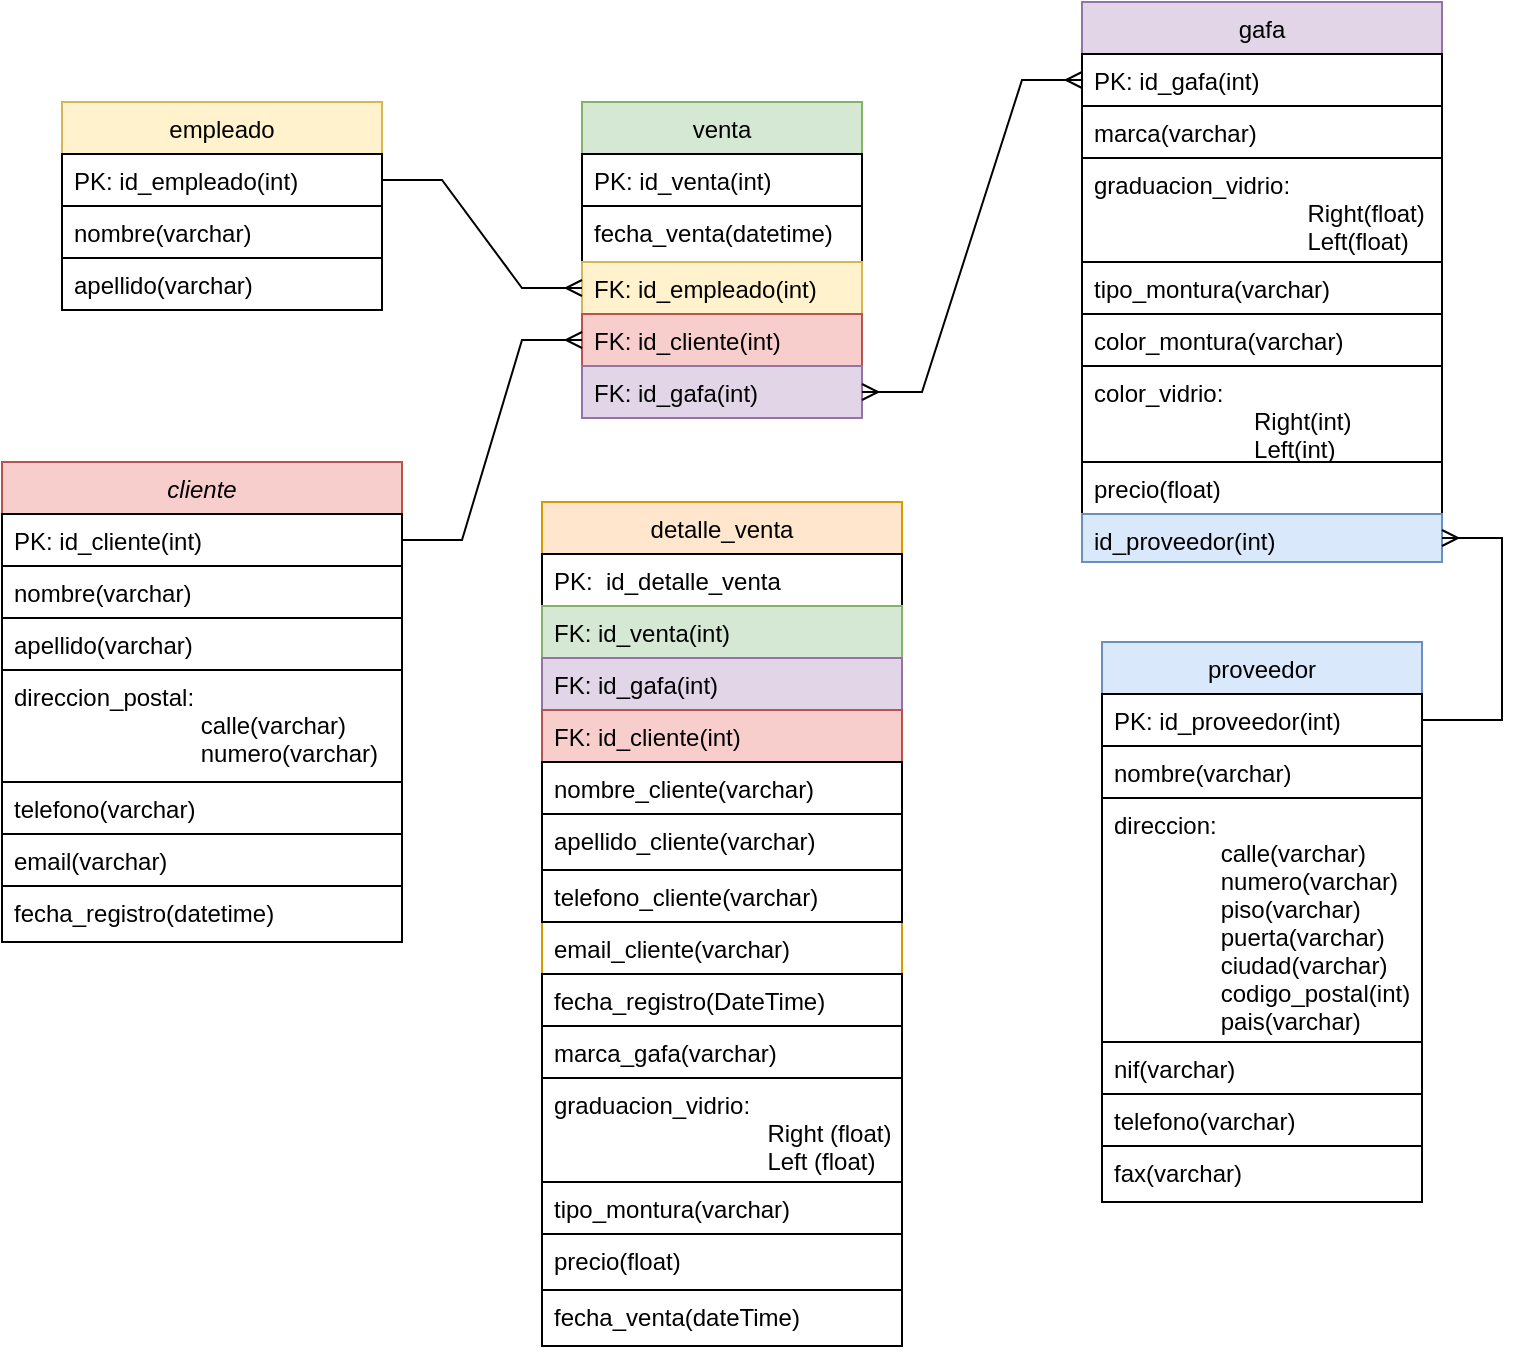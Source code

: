 <mxfile version="23.0.1" type="device">
  <diagram id="C5RBs43oDa-KdzZeNtuy" name="Page-1">
    <mxGraphModel dx="835" dy="536" grid="1" gridSize="10" guides="1" tooltips="1" connect="1" arrows="1" fold="1" page="1" pageScale="1" pageWidth="827" pageHeight="1169" math="0" shadow="0">
      <root>
        <mxCell id="WIyWlLk6GJQsqaUBKTNV-0" />
        <mxCell id="WIyWlLk6GJQsqaUBKTNV-1" parent="WIyWlLk6GJQsqaUBKTNV-0" />
        <mxCell id="zkfFHV4jXpPFQw0GAbJ--0" value="cliente" style="swimlane;fontStyle=2;align=center;verticalAlign=top;childLayout=stackLayout;horizontal=1;startSize=26;horizontalStack=0;resizeParent=1;resizeLast=0;collapsible=1;marginBottom=0;rounded=0;shadow=0;strokeWidth=1;fillColor=#f8cecc;strokeColor=#b85450;" parent="WIyWlLk6GJQsqaUBKTNV-1" vertex="1">
          <mxGeometry x="10" y="290" width="200" height="240" as="geometry">
            <mxRectangle x="230" y="140" width="160" height="26" as="alternateBounds" />
          </mxGeometry>
        </mxCell>
        <mxCell id="zkfFHV4jXpPFQw0GAbJ--1" value="PK: id_cliente(int)" style="text;align=left;verticalAlign=top;spacingLeft=4;spacingRight=4;overflow=hidden;rotatable=0;points=[[0,0.5],[1,0.5]];portConstraint=eastwest;strokeColor=default;" parent="zkfFHV4jXpPFQw0GAbJ--0" vertex="1">
          <mxGeometry y="26" width="200" height="26" as="geometry" />
        </mxCell>
        <mxCell id="zkfFHV4jXpPFQw0GAbJ--2" value="nombre(varchar)" style="text;align=left;verticalAlign=top;spacingLeft=4;spacingRight=4;overflow=hidden;rotatable=0;points=[[0,0.5],[1,0.5]];portConstraint=eastwest;rounded=0;shadow=0;html=0;strokeColor=default;" parent="zkfFHV4jXpPFQw0GAbJ--0" vertex="1">
          <mxGeometry y="52" width="200" height="26" as="geometry" />
        </mxCell>
        <mxCell id="zkfFHV4jXpPFQw0GAbJ--3" value="apellido(varchar)" style="text;align=left;verticalAlign=top;spacingLeft=4;spacingRight=4;overflow=hidden;rotatable=0;points=[[0,0.5],[1,0.5]];portConstraint=eastwest;rounded=0;shadow=0;html=0;strokeColor=default;" parent="zkfFHV4jXpPFQw0GAbJ--0" vertex="1">
          <mxGeometry y="78" width="200" height="26" as="geometry" />
        </mxCell>
        <mxCell id="82wqBcHYUEcF36yQEHFn-0" value="direccion_postal:&#xa;                            calle(varchar)&#xa;                            numero(varchar)" style="text;align=left;verticalAlign=top;spacingLeft=4;spacingRight=4;overflow=hidden;rotatable=0;points=[[0,0.5],[1,0.5]];portConstraint=eastwest;rounded=0;shadow=0;html=0;strokeColor=default;" vertex="1" parent="zkfFHV4jXpPFQw0GAbJ--0">
          <mxGeometry y="104" width="200" height="56" as="geometry" />
        </mxCell>
        <mxCell id="82wqBcHYUEcF36yQEHFn-1" value="telefono(varchar)" style="text;align=left;verticalAlign=top;spacingLeft=4;spacingRight=4;overflow=hidden;rotatable=0;points=[[0,0.5],[1,0.5]];portConstraint=eastwest;rounded=0;shadow=0;html=0;strokeColor=default;" vertex="1" parent="zkfFHV4jXpPFQw0GAbJ--0">
          <mxGeometry y="160" width="200" height="26" as="geometry" />
        </mxCell>
        <mxCell id="82wqBcHYUEcF36yQEHFn-2" value="email(varchar)" style="text;align=left;verticalAlign=top;spacingLeft=4;spacingRight=4;overflow=hidden;rotatable=0;points=[[0,0.5],[1,0.5]];portConstraint=eastwest;rounded=0;shadow=0;html=0;strokeColor=default;" vertex="1" parent="zkfFHV4jXpPFQw0GAbJ--0">
          <mxGeometry y="186" width="200" height="26" as="geometry" />
        </mxCell>
        <mxCell id="82wqBcHYUEcF36yQEHFn-3" value="fecha_registro(datetime)" style="text;align=left;verticalAlign=top;spacingLeft=4;spacingRight=4;overflow=hidden;rotatable=0;points=[[0,0.5],[1,0.5]];portConstraint=eastwest;rounded=0;shadow=0;html=0;strokeColor=default;" vertex="1" parent="zkfFHV4jXpPFQw0GAbJ--0">
          <mxGeometry y="212" width="200" height="28" as="geometry" />
        </mxCell>
        <mxCell id="zkfFHV4jXpPFQw0GAbJ--17" value="empleado" style="swimlane;fontStyle=0;align=center;verticalAlign=top;childLayout=stackLayout;horizontal=1;startSize=26;horizontalStack=0;resizeParent=1;resizeLast=0;collapsible=1;marginBottom=0;rounded=0;shadow=0;strokeWidth=1;fillColor=#fff2cc;strokeColor=#d6b656;" parent="WIyWlLk6GJQsqaUBKTNV-1" vertex="1">
          <mxGeometry x="40" y="110" width="160" height="104" as="geometry">
            <mxRectangle x="550" y="140" width="160" height="26" as="alternateBounds" />
          </mxGeometry>
        </mxCell>
        <mxCell id="zkfFHV4jXpPFQw0GAbJ--18" value="PK: id_empleado(int)" style="text;align=left;verticalAlign=top;spacingLeft=4;spacingRight=4;overflow=hidden;rotatable=0;points=[[0,0.5],[1,0.5]];portConstraint=eastwest;strokeColor=default;" parent="zkfFHV4jXpPFQw0GAbJ--17" vertex="1">
          <mxGeometry y="26" width="160" height="26" as="geometry" />
        </mxCell>
        <mxCell id="zkfFHV4jXpPFQw0GAbJ--19" value="nombre(varchar)" style="text;align=left;verticalAlign=top;spacingLeft=4;spacingRight=4;overflow=hidden;rotatable=0;points=[[0,0.5],[1,0.5]];portConstraint=eastwest;rounded=0;shadow=0;html=0;strokeColor=default;" parent="zkfFHV4jXpPFQw0GAbJ--17" vertex="1">
          <mxGeometry y="52" width="160" height="26" as="geometry" />
        </mxCell>
        <mxCell id="zkfFHV4jXpPFQw0GAbJ--20" value="apellido(varchar)" style="text;align=left;verticalAlign=top;spacingLeft=4;spacingRight=4;overflow=hidden;rotatable=0;points=[[0,0.5],[1,0.5]];portConstraint=eastwest;rounded=0;shadow=0;html=0;strokeColor=default;" parent="zkfFHV4jXpPFQw0GAbJ--17" vertex="1">
          <mxGeometry y="78" width="160" height="26" as="geometry" />
        </mxCell>
        <mxCell id="82wqBcHYUEcF36yQEHFn-4" value="gafa" style="swimlane;fontStyle=0;align=center;verticalAlign=top;childLayout=stackLayout;horizontal=1;startSize=26;horizontalStack=0;resizeParent=1;resizeLast=0;collapsible=1;marginBottom=0;rounded=0;shadow=0;strokeWidth=1;fillColor=#e1d5e7;strokeColor=#9673a6;" vertex="1" parent="WIyWlLk6GJQsqaUBKTNV-1">
          <mxGeometry x="550" y="60" width="180" height="280" as="geometry">
            <mxRectangle x="550" y="140" width="160" height="26" as="alternateBounds" />
          </mxGeometry>
        </mxCell>
        <mxCell id="82wqBcHYUEcF36yQEHFn-5" value="PK: id_gafa(int)" style="text;align=left;verticalAlign=top;spacingLeft=4;spacingRight=4;overflow=hidden;rotatable=0;points=[[0,0.5],[1,0.5]];portConstraint=eastwest;strokeColor=default;" vertex="1" parent="82wqBcHYUEcF36yQEHFn-4">
          <mxGeometry y="26" width="180" height="26" as="geometry" />
        </mxCell>
        <mxCell id="82wqBcHYUEcF36yQEHFn-6" value="marca(varchar)" style="text;align=left;verticalAlign=top;spacingLeft=4;spacingRight=4;overflow=hidden;rotatable=0;points=[[0,0.5],[1,0.5]];portConstraint=eastwest;rounded=0;shadow=0;html=0;strokeColor=default;" vertex="1" parent="82wqBcHYUEcF36yQEHFn-4">
          <mxGeometry y="52" width="180" height="26" as="geometry" />
        </mxCell>
        <mxCell id="82wqBcHYUEcF36yQEHFn-7" value="graduacion_vidrio: &#xa;                                Right(float)&#xa;                                Left(float)" style="text;align=left;verticalAlign=top;spacingLeft=4;spacingRight=4;overflow=hidden;rotatable=0;points=[[0,0.5],[1,0.5]];portConstraint=eastwest;rounded=0;shadow=0;html=0;strokeColor=default;" vertex="1" parent="82wqBcHYUEcF36yQEHFn-4">
          <mxGeometry y="78" width="180" height="52" as="geometry" />
        </mxCell>
        <mxCell id="82wqBcHYUEcF36yQEHFn-8" value="tipo_montura(varchar)&#xa; " style="text;align=left;verticalAlign=top;spacingLeft=4;spacingRight=4;overflow=hidden;rotatable=0;points=[[0,0.5],[1,0.5]];portConstraint=eastwest;rounded=0;shadow=0;html=0;strokeColor=default;" vertex="1" parent="82wqBcHYUEcF36yQEHFn-4">
          <mxGeometry y="130" width="180" height="26" as="geometry" />
        </mxCell>
        <mxCell id="82wqBcHYUEcF36yQEHFn-9" value="color_montura(varchar)" style="text;align=left;verticalAlign=top;spacingLeft=4;spacingRight=4;overflow=hidden;rotatable=0;points=[[0,0.5],[1,0.5]];portConstraint=eastwest;rounded=0;shadow=0;html=0;strokeColor=default;" vertex="1" parent="82wqBcHYUEcF36yQEHFn-4">
          <mxGeometry y="156" width="180" height="26" as="geometry" />
        </mxCell>
        <mxCell id="82wqBcHYUEcF36yQEHFn-11" value="color_vidrio:&#xa;                        Right(int)&#xa;                        Left(int)" style="text;align=left;verticalAlign=top;spacingLeft=4;spacingRight=4;overflow=hidden;rotatable=0;points=[[0,0.5],[1,0.5]];portConstraint=eastwest;strokeColor=default;" vertex="1" parent="82wqBcHYUEcF36yQEHFn-4">
          <mxGeometry y="182" width="180" height="48" as="geometry" />
        </mxCell>
        <mxCell id="82wqBcHYUEcF36yQEHFn-12" value="precio(float)" style="text;align=left;verticalAlign=top;spacingLeft=4;spacingRight=4;overflow=hidden;rotatable=0;points=[[0,0.5],[1,0.5]];portConstraint=eastwest;strokeColor=default;" vertex="1" parent="82wqBcHYUEcF36yQEHFn-4">
          <mxGeometry y="230" width="180" height="26" as="geometry" />
        </mxCell>
        <mxCell id="82wqBcHYUEcF36yQEHFn-13" value="id_proveedor(int)" style="text;align=left;verticalAlign=top;spacingLeft=4;spacingRight=4;overflow=hidden;rotatable=0;points=[[0,0.5],[1,0.5]];portConstraint=eastwest;fillColor=#dae8fc;strokeColor=#6c8ebf;" vertex="1" parent="82wqBcHYUEcF36yQEHFn-4">
          <mxGeometry y="256" width="180" height="24" as="geometry" />
        </mxCell>
        <mxCell id="82wqBcHYUEcF36yQEHFn-15" value="proveedor" style="swimlane;fontStyle=0;align=center;verticalAlign=top;childLayout=stackLayout;horizontal=1;startSize=26;horizontalStack=0;resizeParent=1;resizeLast=0;collapsible=1;marginBottom=0;rounded=0;shadow=0;strokeWidth=1;fillColor=#dae8fc;strokeColor=#6c8ebf;" vertex="1" parent="WIyWlLk6GJQsqaUBKTNV-1">
          <mxGeometry x="560" y="380" width="160" height="280" as="geometry">
            <mxRectangle x="550" y="140" width="160" height="26" as="alternateBounds" />
          </mxGeometry>
        </mxCell>
        <mxCell id="82wqBcHYUEcF36yQEHFn-16" value="PK: id_proveedor(int)" style="text;align=left;verticalAlign=top;spacingLeft=4;spacingRight=4;overflow=hidden;rotatable=0;points=[[0,0.5],[1,0.5]];portConstraint=eastwest;fillColor=none;strokeColor=default;" vertex="1" parent="82wqBcHYUEcF36yQEHFn-15">
          <mxGeometry y="26" width="160" height="26" as="geometry" />
        </mxCell>
        <mxCell id="82wqBcHYUEcF36yQEHFn-17" value="nombre(varchar)" style="text;align=left;verticalAlign=top;spacingLeft=4;spacingRight=4;overflow=hidden;rotatable=0;points=[[0,0.5],[1,0.5]];portConstraint=eastwest;rounded=0;shadow=0;html=0;strokeColor=default;" vertex="1" parent="82wqBcHYUEcF36yQEHFn-15">
          <mxGeometry y="52" width="160" height="26" as="geometry" />
        </mxCell>
        <mxCell id="82wqBcHYUEcF36yQEHFn-18" value="direccion:&#xa;                calle(varchar)&#xa;                numero(varchar)&#xa;                piso(varchar)                &#xa;                puerta(varchar)&#xa;                ciudad(varchar)&#xa;                codigo_postal(int)                &#xa;                pais(varchar)" style="text;align=left;verticalAlign=top;spacingLeft=4;spacingRight=4;overflow=hidden;rotatable=0;points=[[0,0.5],[1,0.5]];portConstraint=eastwest;rounded=0;shadow=0;html=0;strokeColor=default;" vertex="1" parent="82wqBcHYUEcF36yQEHFn-15">
          <mxGeometry y="78" width="160" height="122" as="geometry" />
        </mxCell>
        <mxCell id="82wqBcHYUEcF36yQEHFn-21" value="nif(varchar)" style="text;align=left;verticalAlign=top;spacingLeft=4;spacingRight=4;overflow=hidden;rotatable=0;points=[[0,0.5],[1,0.5]];portConstraint=eastwest;strokeColor=default;" vertex="1" parent="82wqBcHYUEcF36yQEHFn-15">
          <mxGeometry y="200" width="160" height="26" as="geometry" />
        </mxCell>
        <mxCell id="82wqBcHYUEcF36yQEHFn-19" value="telefono(varchar)" style="text;align=left;verticalAlign=top;spacingLeft=4;spacingRight=4;overflow=hidden;rotatable=0;points=[[0,0.5],[1,0.5]];portConstraint=eastwest;rounded=0;shadow=0;html=0;strokeColor=default;" vertex="1" parent="82wqBcHYUEcF36yQEHFn-15">
          <mxGeometry y="226" width="160" height="26" as="geometry" />
        </mxCell>
        <mxCell id="82wqBcHYUEcF36yQEHFn-20" value="fax(varchar)" style="text;align=left;verticalAlign=top;spacingLeft=4;spacingRight=4;overflow=hidden;rotatable=0;points=[[0,0.5],[1,0.5]];portConstraint=eastwest;rounded=0;shadow=0;html=0;strokeColor=default;" vertex="1" parent="82wqBcHYUEcF36yQEHFn-15">
          <mxGeometry y="252" width="160" height="28" as="geometry" />
        </mxCell>
        <mxCell id="82wqBcHYUEcF36yQEHFn-24" value="venta" style="swimlane;fontStyle=0;align=center;verticalAlign=top;childLayout=stackLayout;horizontal=1;startSize=26;horizontalStack=0;resizeParent=1;resizeLast=0;collapsible=1;marginBottom=0;rounded=0;shadow=0;strokeWidth=1;fillColor=#d5e8d4;strokeColor=#82b366;" vertex="1" parent="WIyWlLk6GJQsqaUBKTNV-1">
          <mxGeometry x="300" y="110" width="140" height="158" as="geometry">
            <mxRectangle x="550" y="140" width="160" height="26" as="alternateBounds" />
          </mxGeometry>
        </mxCell>
        <mxCell id="82wqBcHYUEcF36yQEHFn-25" value="PK: id_venta(int)" style="text;align=left;verticalAlign=top;spacingLeft=4;spacingRight=4;overflow=hidden;rotatable=0;points=[[0,0.5],[1,0.5]];portConstraint=eastwest;fillColor=none;strokeColor=default;" vertex="1" parent="82wqBcHYUEcF36yQEHFn-24">
          <mxGeometry y="26" width="140" height="26" as="geometry" />
        </mxCell>
        <mxCell id="82wqBcHYUEcF36yQEHFn-30" value="fecha_venta(datetime)" style="text;align=left;verticalAlign=top;spacingLeft=4;spacingRight=4;overflow=hidden;rotatable=0;points=[[0,0.5],[1,0.5]];portConstraint=eastwest;rounded=0;shadow=0;html=0;strokeColor=default;" vertex="1" parent="82wqBcHYUEcF36yQEHFn-24">
          <mxGeometry y="52" width="140" height="28" as="geometry" />
        </mxCell>
        <mxCell id="82wqBcHYUEcF36yQEHFn-29" value="FK: id_empleado(int)" style="text;align=left;verticalAlign=top;spacingLeft=4;spacingRight=4;overflow=hidden;rotatable=0;points=[[0,0.5],[1,0.5]];portConstraint=eastwest;rounded=0;shadow=0;html=0;strokeColor=#d6b656;fillColor=#fff2cc;" vertex="1" parent="82wqBcHYUEcF36yQEHFn-24">
          <mxGeometry y="80" width="140" height="26" as="geometry" />
        </mxCell>
        <mxCell id="82wqBcHYUEcF36yQEHFn-26" value="FK: id_cliente(int)" style="text;align=left;verticalAlign=top;spacingLeft=4;spacingRight=4;overflow=hidden;rotatable=0;points=[[0,0.5],[1,0.5]];portConstraint=eastwest;rounded=0;shadow=0;html=0;strokeColor=#b85450;fillColor=#f8cecc;" vertex="1" parent="82wqBcHYUEcF36yQEHFn-24">
          <mxGeometry y="106" width="140" height="26" as="geometry" />
        </mxCell>
        <mxCell id="82wqBcHYUEcF36yQEHFn-28" value="FK: id_gafa(int)" style="text;align=left;verticalAlign=top;spacingLeft=4;spacingRight=4;overflow=hidden;rotatable=0;points=[[0,0.5],[1,0.5]];portConstraint=eastwest;strokeColor=#9673a6;fillColor=#e1d5e7;" vertex="1" parent="82wqBcHYUEcF36yQEHFn-24">
          <mxGeometry y="132" width="140" height="26" as="geometry" />
        </mxCell>
        <mxCell id="82wqBcHYUEcF36yQEHFn-31" value="detalle_venta" style="swimlane;fontStyle=0;align=center;verticalAlign=top;childLayout=stackLayout;horizontal=1;startSize=26;horizontalStack=0;resizeParent=1;resizeLast=0;collapsible=1;marginBottom=0;rounded=0;shadow=0;strokeWidth=1;fillColor=#ffe6cc;strokeColor=#d79b00;" vertex="1" parent="WIyWlLk6GJQsqaUBKTNV-1">
          <mxGeometry x="280" y="310" width="180" height="422" as="geometry">
            <mxRectangle x="550" y="140" width="160" height="26" as="alternateBounds" />
          </mxGeometry>
        </mxCell>
        <mxCell id="82wqBcHYUEcF36yQEHFn-68" value="PK:  id_detalle_venta" style="text;align=left;verticalAlign=top;spacingLeft=4;spacingRight=4;overflow=hidden;rotatable=0;points=[[0,0.5],[1,0.5]];portConstraint=eastwest;fillColor=none;strokeColor=default;" vertex="1" parent="82wqBcHYUEcF36yQEHFn-31">
          <mxGeometry y="26" width="180" height="26" as="geometry" />
        </mxCell>
        <mxCell id="82wqBcHYUEcF36yQEHFn-65" value="FK: id_venta(int)" style="text;align=left;verticalAlign=top;spacingLeft=4;spacingRight=4;overflow=hidden;rotatable=0;points=[[0,0.5],[1,0.5]];portConstraint=eastwest;fillColor=#d5e8d4;strokeColor=#82b366;" vertex="1" parent="82wqBcHYUEcF36yQEHFn-31">
          <mxGeometry y="52" width="180" height="26" as="geometry" />
        </mxCell>
        <mxCell id="82wqBcHYUEcF36yQEHFn-43" value="FK: id_gafa(int)" style="text;align=left;verticalAlign=top;spacingLeft=4;spacingRight=4;overflow=hidden;rotatable=0;points=[[0,0.5],[1,0.5]];portConstraint=eastwest;strokeColor=#9673a6;fillColor=#e1d5e7;" vertex="1" parent="82wqBcHYUEcF36yQEHFn-31">
          <mxGeometry y="78" width="180" height="26" as="geometry" />
        </mxCell>
        <mxCell id="82wqBcHYUEcF36yQEHFn-42" value="FK: id_cliente(int)" style="text;align=left;verticalAlign=top;spacingLeft=4;spacingRight=4;overflow=hidden;rotatable=0;points=[[0,0.5],[1,0.5]];portConstraint=eastwest;rounded=0;shadow=0;html=0;strokeColor=#b85450;fillColor=#f8cecc;" vertex="1" parent="82wqBcHYUEcF36yQEHFn-31">
          <mxGeometry y="104" width="180" height="26" as="geometry" />
        </mxCell>
        <mxCell id="82wqBcHYUEcF36yQEHFn-32" value="nombre_cliente(varchar)" style="text;align=left;verticalAlign=top;spacingLeft=4;spacingRight=4;overflow=hidden;rotatable=0;points=[[0,0.5],[1,0.5]];portConstraint=eastwest;fillColor=none;strokeColor=default;" vertex="1" parent="82wqBcHYUEcF36yQEHFn-31">
          <mxGeometry y="130" width="180" height="26" as="geometry" />
        </mxCell>
        <mxCell id="82wqBcHYUEcF36yQEHFn-33" value="apellido_cliente(varchar)" style="text;align=left;verticalAlign=top;spacingLeft=4;spacingRight=4;overflow=hidden;rotatable=0;points=[[0,0.5],[1,0.5]];portConstraint=eastwest;rounded=0;shadow=0;html=0;strokeColor=default;" vertex="1" parent="82wqBcHYUEcF36yQEHFn-31">
          <mxGeometry y="156" width="180" height="28" as="geometry" />
        </mxCell>
        <mxCell id="82wqBcHYUEcF36yQEHFn-35" value="telefono_cliente(varchar)" style="text;align=left;verticalAlign=top;spacingLeft=4;spacingRight=4;overflow=hidden;rotatable=0;points=[[0,0.5],[1,0.5]];portConstraint=eastwest;strokeColor=default;" vertex="1" parent="82wqBcHYUEcF36yQEHFn-31">
          <mxGeometry y="184" width="180" height="26" as="geometry" />
        </mxCell>
        <mxCell id="82wqBcHYUEcF36yQEHFn-34" value="email_cliente(varchar)" style="text;align=left;verticalAlign=top;spacingLeft=4;spacingRight=4;overflow=hidden;rotatable=0;points=[[0,0.5],[1,0.5]];portConstraint=eastwest;rounded=0;shadow=0;html=0;" vertex="1" parent="82wqBcHYUEcF36yQEHFn-31">
          <mxGeometry y="210" width="180" height="26" as="geometry" />
        </mxCell>
        <mxCell id="82wqBcHYUEcF36yQEHFn-36" value="fecha_registro(DateTime)" style="text;align=left;verticalAlign=top;spacingLeft=4;spacingRight=4;overflow=hidden;rotatable=0;points=[[0,0.5],[1,0.5]];portConstraint=eastwest;rounded=0;shadow=0;html=0;strokeColor=default;" vertex="1" parent="82wqBcHYUEcF36yQEHFn-31">
          <mxGeometry y="236" width="180" height="26" as="geometry" />
        </mxCell>
        <mxCell id="82wqBcHYUEcF36yQEHFn-39" value="marca_gafa(varchar)" style="text;align=left;verticalAlign=top;spacingLeft=4;spacingRight=4;overflow=hidden;rotatable=0;points=[[0,0.5],[1,0.5]];portConstraint=eastwest;strokeColor=default;" vertex="1" parent="82wqBcHYUEcF36yQEHFn-31">
          <mxGeometry y="262" width="180" height="26" as="geometry" />
        </mxCell>
        <mxCell id="82wqBcHYUEcF36yQEHFn-44" value="graduacion_vidrio: &#xa;                                Right (float)&#xa;                                Left (float)" style="text;align=left;verticalAlign=top;spacingLeft=4;spacingRight=4;overflow=hidden;rotatable=0;points=[[0,0.5],[1,0.5]];portConstraint=eastwest;rounded=0;shadow=0;html=0;strokeColor=default;" vertex="1" parent="82wqBcHYUEcF36yQEHFn-31">
          <mxGeometry y="288" width="180" height="52" as="geometry" />
        </mxCell>
        <mxCell id="82wqBcHYUEcF36yQEHFn-37" value="tipo_montura(varchar)" style="text;align=left;verticalAlign=top;spacingLeft=4;spacingRight=4;overflow=hidden;rotatable=0;points=[[0,0.5],[1,0.5]];portConstraint=eastwest;fillColor=none;strokeColor=default;" vertex="1" parent="82wqBcHYUEcF36yQEHFn-31">
          <mxGeometry y="340" width="180" height="26" as="geometry" />
        </mxCell>
        <mxCell id="82wqBcHYUEcF36yQEHFn-41" value="precio(float)" style="text;align=left;verticalAlign=top;spacingLeft=4;spacingRight=4;overflow=hidden;rotatable=0;points=[[0,0.5],[1,0.5]];portConstraint=eastwest;rounded=0;shadow=0;html=0;strokeColor=default;" vertex="1" parent="82wqBcHYUEcF36yQEHFn-31">
          <mxGeometry y="366" width="180" height="28" as="geometry" />
        </mxCell>
        <mxCell id="82wqBcHYUEcF36yQEHFn-40" value="fecha_venta(dateTime)" style="text;align=left;verticalAlign=top;spacingLeft=4;spacingRight=4;overflow=hidden;rotatable=0;points=[[0,0.5],[1,0.5]];portConstraint=eastwest;fillColor=none;strokeColor=default;" vertex="1" parent="82wqBcHYUEcF36yQEHFn-31">
          <mxGeometry y="394" width="180" height="28" as="geometry" />
        </mxCell>
        <mxCell id="82wqBcHYUEcF36yQEHFn-63" value="" style="edgeStyle=entityRelationEdgeStyle;fontSize=12;html=1;endArrow=ERmany;rounded=0;exitX=1;exitY=0.5;exitDx=0;exitDy=0;" edge="1" parent="WIyWlLk6GJQsqaUBKTNV-1" source="82wqBcHYUEcF36yQEHFn-16" target="82wqBcHYUEcF36yQEHFn-13">
          <mxGeometry width="100" height="100" relative="1" as="geometry">
            <mxPoint x="480" y="460" as="sourcePoint" />
            <mxPoint x="580" y="360" as="targetPoint" />
            <Array as="points">
              <mxPoint x="480" y="370" />
              <mxPoint x="520" y="390" />
            </Array>
          </mxGeometry>
        </mxCell>
        <mxCell id="82wqBcHYUEcF36yQEHFn-64" value="" style="edgeStyle=entityRelationEdgeStyle;fontSize=12;html=1;endArrow=ERmany;rounded=0;exitX=1;exitY=0.5;exitDx=0;exitDy=0;entryX=0;entryY=0.5;entryDx=0;entryDy=0;" edge="1" parent="WIyWlLk6GJQsqaUBKTNV-1" source="zkfFHV4jXpPFQw0GAbJ--18" target="82wqBcHYUEcF36yQEHFn-29">
          <mxGeometry width="100" height="100" relative="1" as="geometry">
            <mxPoint x="220" y="180" as="sourcePoint" />
            <mxPoint x="320" y="80" as="targetPoint" />
          </mxGeometry>
        </mxCell>
        <mxCell id="82wqBcHYUEcF36yQEHFn-66" value="" style="edgeStyle=entityRelationEdgeStyle;fontSize=12;html=1;endArrow=ERmany;rounded=0;exitX=1;exitY=0.5;exitDx=0;exitDy=0;entryX=0;entryY=0.5;entryDx=0;entryDy=0;" edge="1" parent="WIyWlLk6GJQsqaUBKTNV-1" source="zkfFHV4jXpPFQw0GAbJ--1" target="82wqBcHYUEcF36yQEHFn-26">
          <mxGeometry width="100" height="100" relative="1" as="geometry">
            <mxPoint x="370" y="410" as="sourcePoint" />
            <mxPoint x="470" y="310" as="targetPoint" />
          </mxGeometry>
        </mxCell>
        <mxCell id="82wqBcHYUEcF36yQEHFn-67" value="" style="edgeStyle=entityRelationEdgeStyle;fontSize=12;html=1;endArrow=ERmany;startArrow=ERmany;rounded=0;exitX=1;exitY=0.5;exitDx=0;exitDy=0;entryX=0;entryY=0.5;entryDx=0;entryDy=0;" edge="1" parent="WIyWlLk6GJQsqaUBKTNV-1" source="82wqBcHYUEcF36yQEHFn-28" target="82wqBcHYUEcF36yQEHFn-5">
          <mxGeometry width="100" height="100" relative="1" as="geometry">
            <mxPoint x="370" y="350" as="sourcePoint" />
            <mxPoint x="470" y="250" as="targetPoint" />
          </mxGeometry>
        </mxCell>
      </root>
    </mxGraphModel>
  </diagram>
</mxfile>
